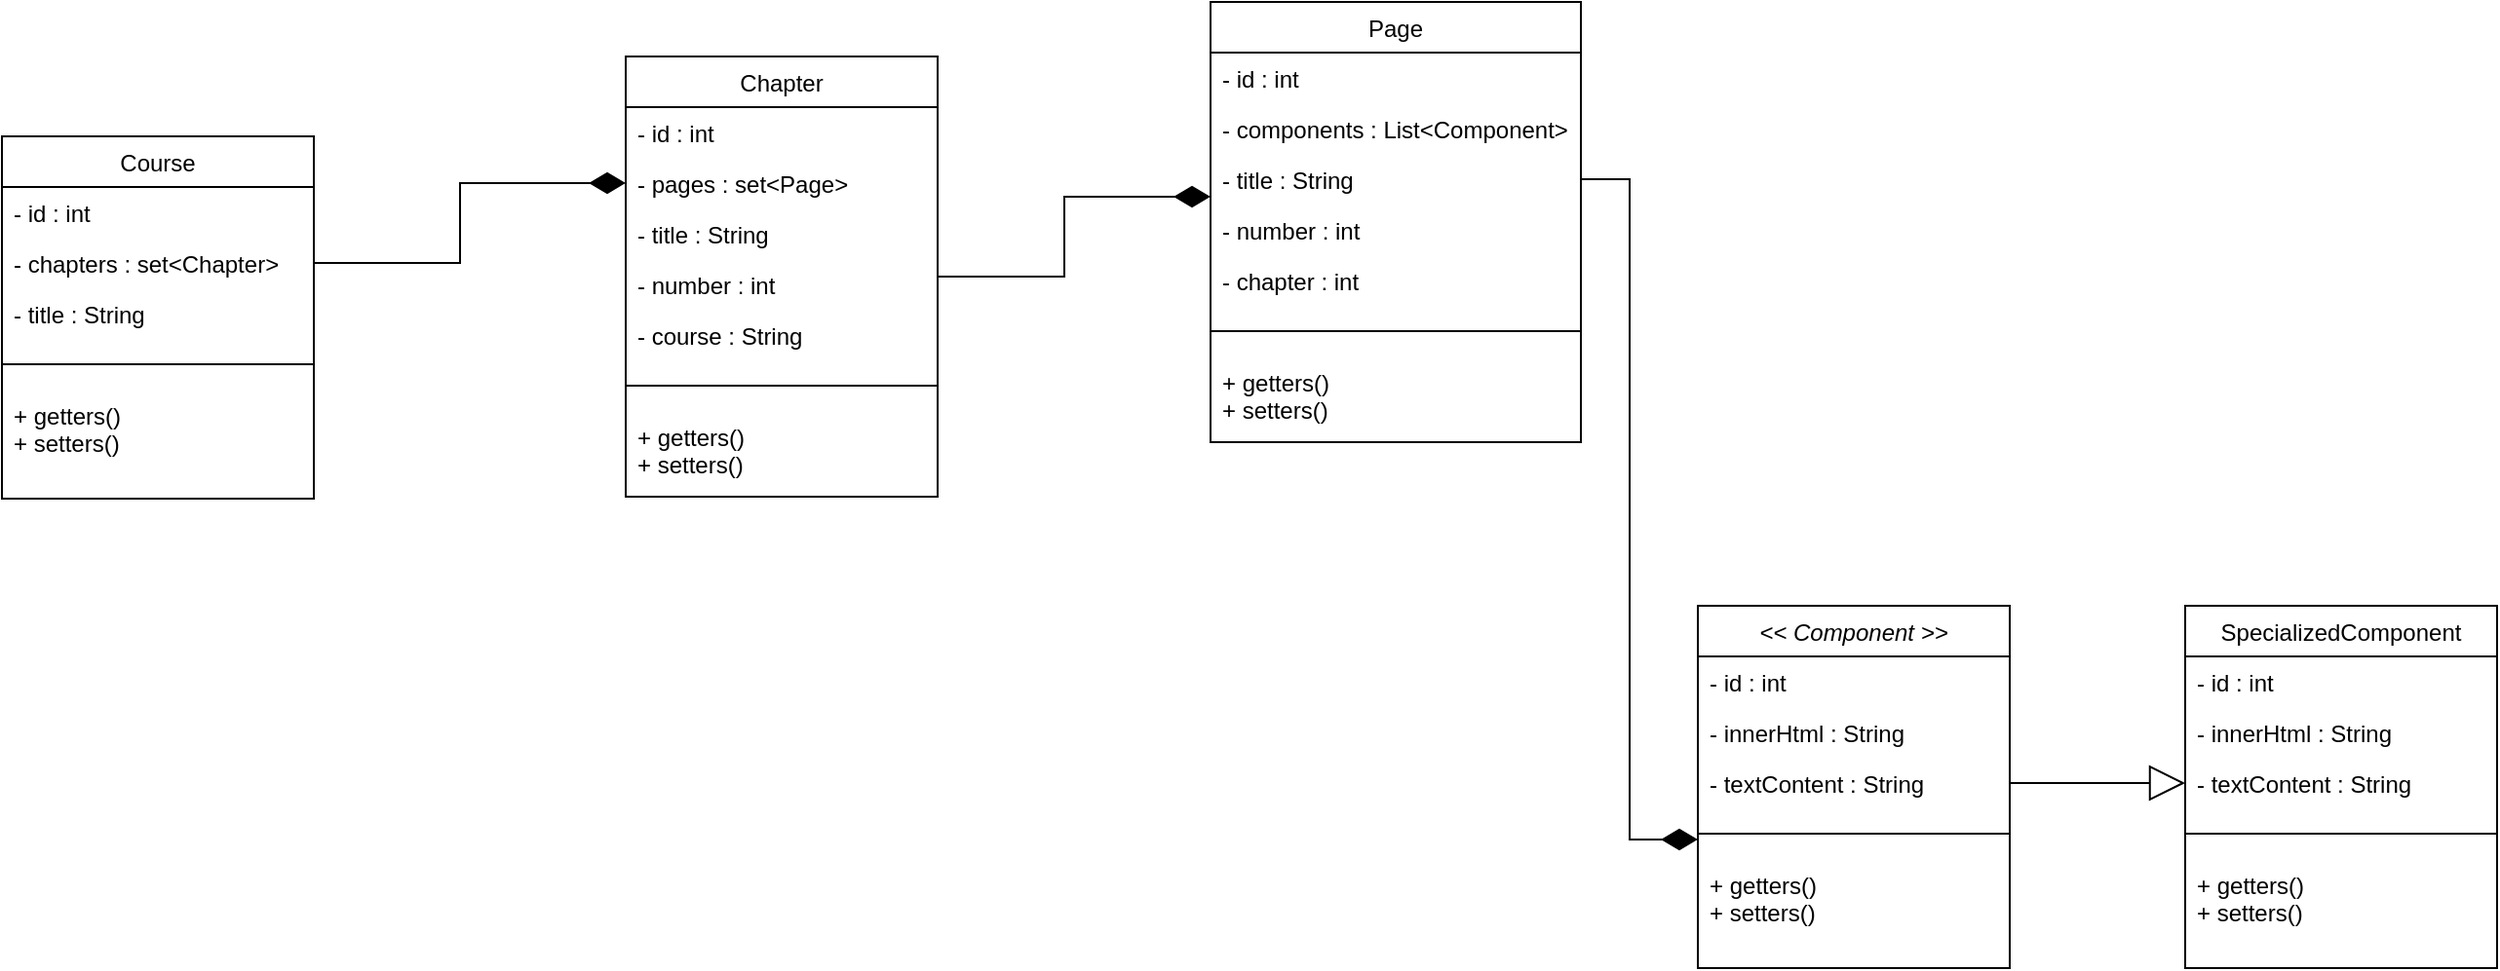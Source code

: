 <mxfile version="16.6.1" type="device"><diagram id="C5RBs43oDa-KdzZeNtuy" name="Page-1"><mxGraphModel dx="2249" dy="762" grid="1" gridSize="10" guides="1" tooltips="1" connect="1" arrows="1" fold="1" page="1" pageScale="1" pageWidth="827" pageHeight="1169" math="0" shadow="0"><root><mxCell id="WIyWlLk6GJQsqaUBKTNV-0"/><mxCell id="WIyWlLk6GJQsqaUBKTNV-1" parent="WIyWlLk6GJQsqaUBKTNV-0"/><mxCell id="zkfFHV4jXpPFQw0GAbJ--0" value="Course" style="swimlane;fontStyle=0;align=center;verticalAlign=top;childLayout=stackLayout;horizontal=1;startSize=26;horizontalStack=0;resizeParent=1;resizeLast=0;collapsible=1;marginBottom=0;rounded=0;shadow=0;strokeWidth=1;" parent="WIyWlLk6GJQsqaUBKTNV-1" vertex="1"><mxGeometry x="-90" y="399" width="160" height="186" as="geometry"><mxRectangle x="230" y="140" width="160" height="26" as="alternateBounds"/></mxGeometry></mxCell><mxCell id="zkfFHV4jXpPFQw0GAbJ--1" value="- id : int" style="text;align=left;verticalAlign=top;spacingLeft=4;spacingRight=4;overflow=hidden;rotatable=0;points=[[0,0.5],[1,0.5]];portConstraint=eastwest;" parent="zkfFHV4jXpPFQw0GAbJ--0" vertex="1"><mxGeometry y="26" width="160" height="26" as="geometry"/></mxCell><mxCell id="zkfFHV4jXpPFQw0GAbJ--2" value="- chapters : set&lt;Chapter&gt;" style="text;align=left;verticalAlign=top;spacingLeft=4;spacingRight=4;overflow=hidden;rotatable=0;points=[[0,0.5],[1,0.5]];portConstraint=eastwest;rounded=0;shadow=0;html=0;" parent="zkfFHV4jXpPFQw0GAbJ--0" vertex="1"><mxGeometry y="52" width="160" height="26" as="geometry"/></mxCell><mxCell id="52_uVzMF0Pwr4bWFfyUO-5" value="- title : String" style="text;align=left;verticalAlign=top;spacingLeft=4;spacingRight=4;overflow=hidden;rotatable=0;points=[[0,0.5],[1,0.5]];portConstraint=eastwest;rounded=0;shadow=0;html=0;" vertex="1" parent="zkfFHV4jXpPFQw0GAbJ--0"><mxGeometry y="78" width="160" height="26" as="geometry"/></mxCell><mxCell id="zkfFHV4jXpPFQw0GAbJ--4" value="" style="line;html=1;strokeWidth=1;align=left;verticalAlign=middle;spacingTop=-1;spacingLeft=3;spacingRight=3;rotatable=0;labelPosition=right;points=[];portConstraint=eastwest;" parent="zkfFHV4jXpPFQw0GAbJ--0" vertex="1"><mxGeometry y="104" width="160" height="26" as="geometry"/></mxCell><mxCell id="zkfFHV4jXpPFQw0GAbJ--5" value="+ getters()&#10;+ setters()" style="text;align=left;verticalAlign=top;spacingLeft=4;spacingRight=4;overflow=hidden;rotatable=0;points=[[0,0.5],[1,0.5]];portConstraint=eastwest;" parent="zkfFHV4jXpPFQw0GAbJ--0" vertex="1"><mxGeometry y="130" width="160" height="44" as="geometry"/></mxCell><mxCell id="52_uVzMF0Pwr4bWFfyUO-34" style="edgeStyle=orthogonalEdgeStyle;rounded=0;orthogonalLoop=1;jettySize=auto;html=1;entryX=0;entryY=0.846;entryDx=0;entryDy=0;entryPerimeter=0;endArrow=diamondThin;endFill=1;endSize=16;strokeWidth=1;" edge="1" parent="WIyWlLk6GJQsqaUBKTNV-1" source="52_uVzMF0Pwr4bWFfyUO-6" target="52_uVzMF0Pwr4bWFfyUO-16"><mxGeometry relative="1" as="geometry"/></mxCell><mxCell id="52_uVzMF0Pwr4bWFfyUO-6" value="Chapter" style="swimlane;fontStyle=0;align=center;verticalAlign=top;childLayout=stackLayout;horizontal=1;startSize=26;horizontalStack=0;resizeParent=1;resizeLast=0;collapsible=1;marginBottom=0;rounded=0;shadow=0;strokeWidth=1;" vertex="1" parent="WIyWlLk6GJQsqaUBKTNV-1"><mxGeometry x="230" y="358" width="160" height="226" as="geometry"><mxRectangle x="230" y="140" width="160" height="26" as="alternateBounds"/></mxGeometry></mxCell><mxCell id="52_uVzMF0Pwr4bWFfyUO-7" value="- id : int" style="text;align=left;verticalAlign=top;spacingLeft=4;spacingRight=4;overflow=hidden;rotatable=0;points=[[0,0.5],[1,0.5]];portConstraint=eastwest;" vertex="1" parent="52_uVzMF0Pwr4bWFfyUO-6"><mxGeometry y="26" width="160" height="26" as="geometry"/></mxCell><mxCell id="52_uVzMF0Pwr4bWFfyUO-8" value="- pages : set&lt;Page&gt;" style="text;align=left;verticalAlign=top;spacingLeft=4;spacingRight=4;overflow=hidden;rotatable=0;points=[[0,0.5],[1,0.5]];portConstraint=eastwest;rounded=0;shadow=0;html=0;" vertex="1" parent="52_uVzMF0Pwr4bWFfyUO-6"><mxGeometry y="52" width="160" height="26" as="geometry"/></mxCell><mxCell id="52_uVzMF0Pwr4bWFfyUO-9" value="- title : String" style="text;align=left;verticalAlign=top;spacingLeft=4;spacingRight=4;overflow=hidden;rotatable=0;points=[[0,0.5],[1,0.5]];portConstraint=eastwest;rounded=0;shadow=0;html=0;" vertex="1" parent="52_uVzMF0Pwr4bWFfyUO-6"><mxGeometry y="78" width="160" height="26" as="geometry"/></mxCell><mxCell id="52_uVzMF0Pwr4bWFfyUO-12" value="- number : int" style="text;align=left;verticalAlign=top;spacingLeft=4;spacingRight=4;overflow=hidden;rotatable=0;points=[[0,0.5],[1,0.5]];portConstraint=eastwest;rounded=0;shadow=0;html=0;" vertex="1" parent="52_uVzMF0Pwr4bWFfyUO-6"><mxGeometry y="104" width="160" height="26" as="geometry"/></mxCell><mxCell id="52_uVzMF0Pwr4bWFfyUO-36" value="- course : String" style="text;align=left;verticalAlign=top;spacingLeft=4;spacingRight=4;overflow=hidden;rotatable=0;points=[[0,0.5],[1,0.5]];portConstraint=eastwest;rounded=0;shadow=0;html=0;" vertex="1" parent="52_uVzMF0Pwr4bWFfyUO-6"><mxGeometry y="130" width="160" height="26" as="geometry"/></mxCell><mxCell id="52_uVzMF0Pwr4bWFfyUO-10" value="" style="line;html=1;strokeWidth=1;align=left;verticalAlign=middle;spacingTop=-1;spacingLeft=3;spacingRight=3;rotatable=0;labelPosition=right;points=[];portConstraint=eastwest;" vertex="1" parent="52_uVzMF0Pwr4bWFfyUO-6"><mxGeometry y="156" width="160" height="26" as="geometry"/></mxCell><mxCell id="52_uVzMF0Pwr4bWFfyUO-11" value="+ getters()&#10;+ setters()" style="text;align=left;verticalAlign=top;spacingLeft=4;spacingRight=4;overflow=hidden;rotatable=0;points=[[0,0.5],[1,0.5]];portConstraint=eastwest;" vertex="1" parent="52_uVzMF0Pwr4bWFfyUO-6"><mxGeometry y="182" width="160" height="44" as="geometry"/></mxCell><mxCell id="52_uVzMF0Pwr4bWFfyUO-13" value="Page" style="swimlane;fontStyle=0;align=center;verticalAlign=top;childLayout=stackLayout;horizontal=1;startSize=26;horizontalStack=0;resizeParent=1;resizeLast=0;collapsible=1;marginBottom=0;rounded=0;shadow=0;strokeWidth=1;" vertex="1" parent="WIyWlLk6GJQsqaUBKTNV-1"><mxGeometry x="530" y="330" width="190" height="226" as="geometry"><mxRectangle x="230" y="140" width="160" height="26" as="alternateBounds"/></mxGeometry></mxCell><mxCell id="52_uVzMF0Pwr4bWFfyUO-14" value="- id : int" style="text;align=left;verticalAlign=top;spacingLeft=4;spacingRight=4;overflow=hidden;rotatable=0;points=[[0,0.5],[1,0.5]];portConstraint=eastwest;" vertex="1" parent="52_uVzMF0Pwr4bWFfyUO-13"><mxGeometry y="26" width="190" height="26" as="geometry"/></mxCell><mxCell id="52_uVzMF0Pwr4bWFfyUO-15" value="- components : List&lt;Component&gt;" style="text;align=left;verticalAlign=top;spacingLeft=4;spacingRight=4;overflow=hidden;rotatable=0;points=[[0,0.5],[1,0.5]];portConstraint=eastwest;rounded=0;shadow=0;html=0;" vertex="1" parent="52_uVzMF0Pwr4bWFfyUO-13"><mxGeometry y="52" width="190" height="26" as="geometry"/></mxCell><mxCell id="52_uVzMF0Pwr4bWFfyUO-16" value="- title : String" style="text;align=left;verticalAlign=top;spacingLeft=4;spacingRight=4;overflow=hidden;rotatable=0;points=[[0,0.5],[1,0.5]];portConstraint=eastwest;rounded=0;shadow=0;html=0;" vertex="1" parent="52_uVzMF0Pwr4bWFfyUO-13"><mxGeometry y="78" width="190" height="26" as="geometry"/></mxCell><mxCell id="52_uVzMF0Pwr4bWFfyUO-17" value="- number : int" style="text;align=left;verticalAlign=top;spacingLeft=4;spacingRight=4;overflow=hidden;rotatable=0;points=[[0,0.5],[1,0.5]];portConstraint=eastwest;rounded=0;shadow=0;html=0;" vertex="1" parent="52_uVzMF0Pwr4bWFfyUO-13"><mxGeometry y="104" width="190" height="26" as="geometry"/></mxCell><mxCell id="52_uVzMF0Pwr4bWFfyUO-37" value="- chapter : int" style="text;align=left;verticalAlign=top;spacingLeft=4;spacingRight=4;overflow=hidden;rotatable=0;points=[[0,0.5],[1,0.5]];portConstraint=eastwest;rounded=0;shadow=0;html=0;" vertex="1" parent="52_uVzMF0Pwr4bWFfyUO-13"><mxGeometry y="130" width="190" height="26" as="geometry"/></mxCell><mxCell id="52_uVzMF0Pwr4bWFfyUO-18" value="" style="line;html=1;strokeWidth=1;align=left;verticalAlign=middle;spacingTop=-1;spacingLeft=3;spacingRight=3;rotatable=0;labelPosition=right;points=[];portConstraint=eastwest;" vertex="1" parent="52_uVzMF0Pwr4bWFfyUO-13"><mxGeometry y="156" width="190" height="26" as="geometry"/></mxCell><mxCell id="52_uVzMF0Pwr4bWFfyUO-19" value="+ getters()&#10;+ setters()" style="text;align=left;verticalAlign=top;spacingLeft=4;spacingRight=4;overflow=hidden;rotatable=0;points=[[0,0.5],[1,0.5]];portConstraint=eastwest;" vertex="1" parent="52_uVzMF0Pwr4bWFfyUO-13"><mxGeometry y="182" width="190" height="44" as="geometry"/></mxCell><mxCell id="52_uVzMF0Pwr4bWFfyUO-20" value="&lt;&lt; Component &gt;&gt;" style="swimlane;fontStyle=2;align=center;verticalAlign=top;childLayout=stackLayout;horizontal=1;startSize=26;horizontalStack=0;resizeParent=1;resizeLast=0;collapsible=1;marginBottom=0;rounded=0;shadow=0;strokeWidth=1;" vertex="1" parent="WIyWlLk6GJQsqaUBKTNV-1"><mxGeometry x="780" y="640" width="160" height="186" as="geometry"><mxRectangle x="-40" y="610" width="160" height="26" as="alternateBounds"/></mxGeometry></mxCell><mxCell id="52_uVzMF0Pwr4bWFfyUO-21" value="- id : int" style="text;align=left;verticalAlign=top;spacingLeft=4;spacingRight=4;overflow=hidden;rotatable=0;points=[[0,0.5],[1,0.5]];portConstraint=eastwest;" vertex="1" parent="52_uVzMF0Pwr4bWFfyUO-20"><mxGeometry y="26" width="160" height="26" as="geometry"/></mxCell><mxCell id="52_uVzMF0Pwr4bWFfyUO-22" value="- innerHtml : String" style="text;align=left;verticalAlign=top;spacingLeft=4;spacingRight=4;overflow=hidden;rotatable=0;points=[[0,0.5],[1,0.5]];portConstraint=eastwest;rounded=0;shadow=0;html=0;" vertex="1" parent="52_uVzMF0Pwr4bWFfyUO-20"><mxGeometry y="52" width="160" height="26" as="geometry"/></mxCell><mxCell id="52_uVzMF0Pwr4bWFfyUO-23" value="- textContent : String" style="text;align=left;verticalAlign=top;spacingLeft=4;spacingRight=4;overflow=hidden;rotatable=0;points=[[0,0.5],[1,0.5]];portConstraint=eastwest;rounded=0;shadow=0;html=0;" vertex="1" parent="52_uVzMF0Pwr4bWFfyUO-20"><mxGeometry y="78" width="160" height="26" as="geometry"/></mxCell><mxCell id="52_uVzMF0Pwr4bWFfyUO-24" value="" style="line;html=1;strokeWidth=1;align=left;verticalAlign=middle;spacingTop=-1;spacingLeft=3;spacingRight=3;rotatable=0;labelPosition=right;points=[];portConstraint=eastwest;" vertex="1" parent="52_uVzMF0Pwr4bWFfyUO-20"><mxGeometry y="104" width="160" height="26" as="geometry"/></mxCell><mxCell id="52_uVzMF0Pwr4bWFfyUO-25" value="+ getters()&#10;+ setters()" style="text;align=left;verticalAlign=top;spacingLeft=4;spacingRight=4;overflow=hidden;rotatable=0;points=[[0,0.5],[1,0.5]];portConstraint=eastwest;" vertex="1" parent="52_uVzMF0Pwr4bWFfyUO-20"><mxGeometry y="130" width="160" height="44" as="geometry"/></mxCell><mxCell id="52_uVzMF0Pwr4bWFfyUO-26" style="edgeStyle=orthogonalEdgeStyle;rounded=0;orthogonalLoop=1;jettySize=auto;html=1;endArrow=block;endFill=0;strokeWidth=1;endSize=16;" edge="1" parent="WIyWlLk6GJQsqaUBKTNV-1" source="52_uVzMF0Pwr4bWFfyUO-23"><mxGeometry relative="1" as="geometry"><mxPoint x="1030" y="731" as="targetPoint"/></mxGeometry></mxCell><mxCell id="52_uVzMF0Pwr4bWFfyUO-27" value="SpecializedComponent" style="swimlane;fontStyle=0;align=center;verticalAlign=top;childLayout=stackLayout;horizontal=1;startSize=26;horizontalStack=0;resizeParent=1;resizeLast=0;collapsible=1;marginBottom=0;rounded=0;shadow=0;strokeWidth=1;" vertex="1" parent="WIyWlLk6GJQsqaUBKTNV-1"><mxGeometry x="1030" y="640" width="160" height="186" as="geometry"><mxRectangle x="230" y="140" width="160" height="26" as="alternateBounds"/></mxGeometry></mxCell><mxCell id="52_uVzMF0Pwr4bWFfyUO-28" value="- id : int" style="text;align=left;verticalAlign=top;spacingLeft=4;spacingRight=4;overflow=hidden;rotatable=0;points=[[0,0.5],[1,0.5]];portConstraint=eastwest;" vertex="1" parent="52_uVzMF0Pwr4bWFfyUO-27"><mxGeometry y="26" width="160" height="26" as="geometry"/></mxCell><mxCell id="52_uVzMF0Pwr4bWFfyUO-29" value="- innerHtml : String" style="text;align=left;verticalAlign=top;spacingLeft=4;spacingRight=4;overflow=hidden;rotatable=0;points=[[0,0.5],[1,0.5]];portConstraint=eastwest;rounded=0;shadow=0;html=0;" vertex="1" parent="52_uVzMF0Pwr4bWFfyUO-27"><mxGeometry y="52" width="160" height="26" as="geometry"/></mxCell><mxCell id="52_uVzMF0Pwr4bWFfyUO-30" value="- textContent : String" style="text;align=left;verticalAlign=top;spacingLeft=4;spacingRight=4;overflow=hidden;rotatable=0;points=[[0,0.5],[1,0.5]];portConstraint=eastwest;rounded=0;shadow=0;html=0;" vertex="1" parent="52_uVzMF0Pwr4bWFfyUO-27"><mxGeometry y="78" width="160" height="26" as="geometry"/></mxCell><mxCell id="52_uVzMF0Pwr4bWFfyUO-31" value="" style="line;html=1;strokeWidth=1;align=left;verticalAlign=middle;spacingTop=-1;spacingLeft=3;spacingRight=3;rotatable=0;labelPosition=right;points=[];portConstraint=eastwest;" vertex="1" parent="52_uVzMF0Pwr4bWFfyUO-27"><mxGeometry y="104" width="160" height="26" as="geometry"/></mxCell><mxCell id="52_uVzMF0Pwr4bWFfyUO-32" value="+ getters()&#10;+ setters()" style="text;align=left;verticalAlign=top;spacingLeft=4;spacingRight=4;overflow=hidden;rotatable=0;points=[[0,0.5],[1,0.5]];portConstraint=eastwest;" vertex="1" parent="52_uVzMF0Pwr4bWFfyUO-27"><mxGeometry y="130" width="160" height="44" as="geometry"/></mxCell><mxCell id="52_uVzMF0Pwr4bWFfyUO-33" style="edgeStyle=orthogonalEdgeStyle;rounded=0;orthogonalLoop=1;jettySize=auto;html=1;entryX=0;entryY=0.5;entryDx=0;entryDy=0;endArrow=diamondThin;endFill=1;endSize=16;strokeWidth=1;" edge="1" parent="WIyWlLk6GJQsqaUBKTNV-1" source="zkfFHV4jXpPFQw0GAbJ--2" target="52_uVzMF0Pwr4bWFfyUO-8"><mxGeometry relative="1" as="geometry"/></mxCell><mxCell id="52_uVzMF0Pwr4bWFfyUO-35" style="edgeStyle=orthogonalEdgeStyle;rounded=0;orthogonalLoop=1;jettySize=auto;html=1;entryX=0;entryY=0.615;entryDx=0;entryDy=0;entryPerimeter=0;endArrow=diamondThin;endFill=1;endSize=16;strokeWidth=1;" edge="1" parent="WIyWlLk6GJQsqaUBKTNV-1" source="52_uVzMF0Pwr4bWFfyUO-16" target="52_uVzMF0Pwr4bWFfyUO-24"><mxGeometry relative="1" as="geometry"/></mxCell></root></mxGraphModel></diagram></mxfile>